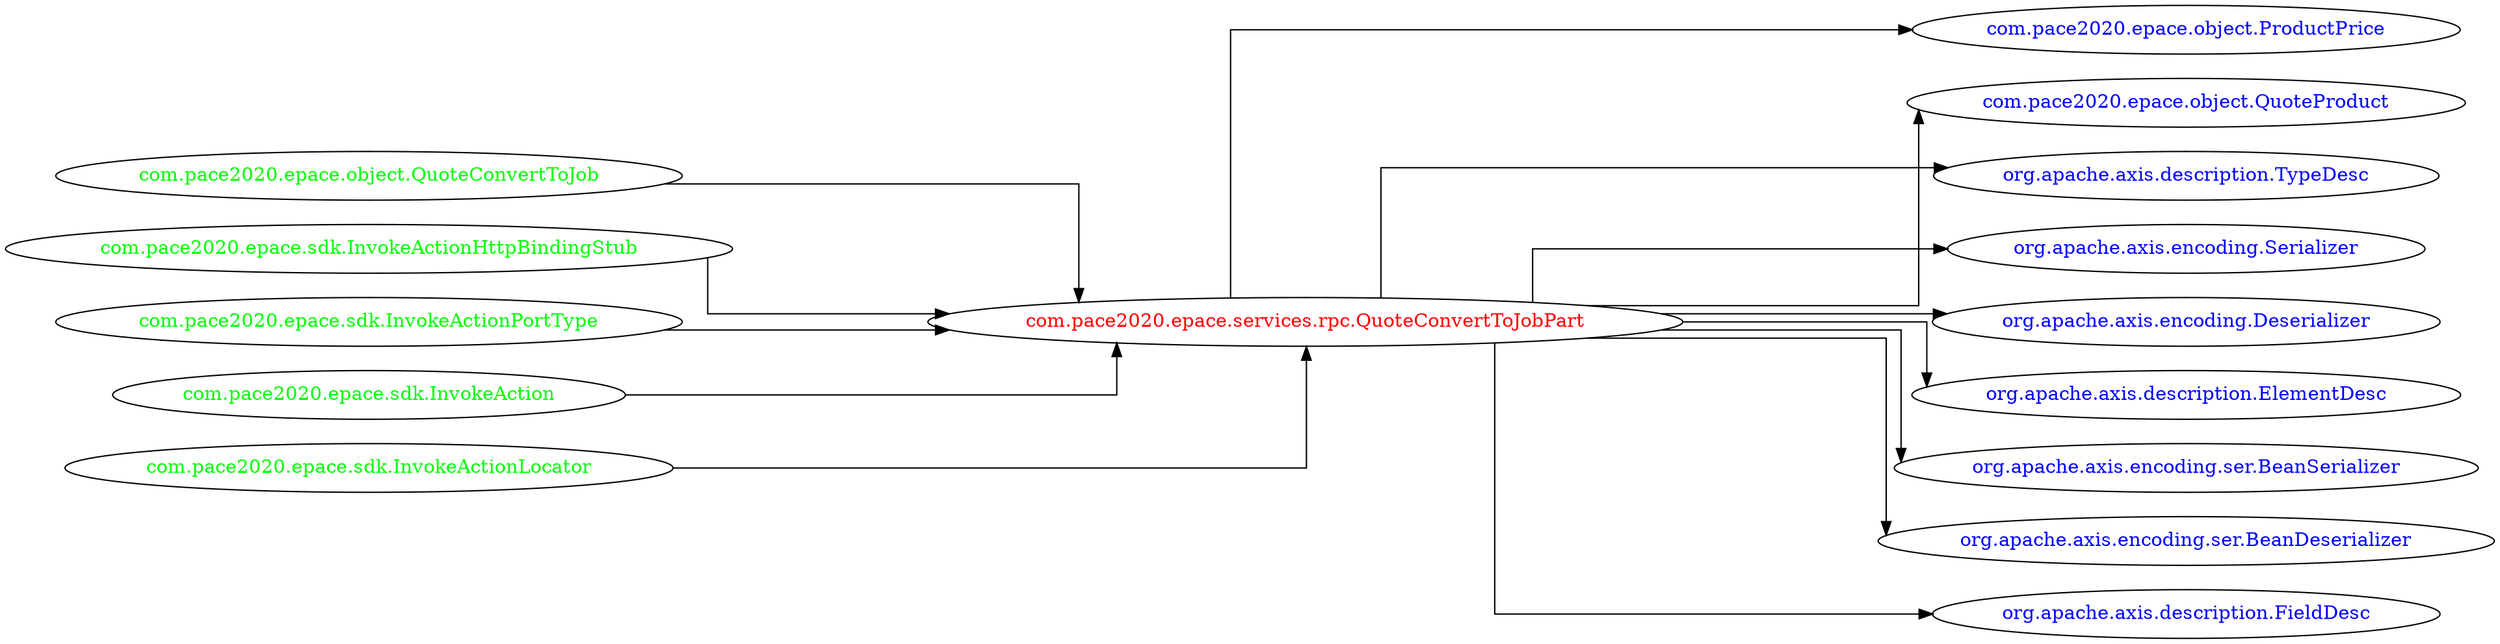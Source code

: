 digraph dependencyGraph {
 concentrate=true;
 ranksep="2.0";
 rankdir="LR"; 
 splines="ortho";
"com.pace2020.epace.services.rpc.QuoteConvertToJobPart" [fontcolor="red"];
"com.pace2020.epace.object.ProductPrice" [ fontcolor="blue" ];
"com.pace2020.epace.services.rpc.QuoteConvertToJobPart"->"com.pace2020.epace.object.ProductPrice";
"com.pace2020.epace.object.QuoteProduct" [ fontcolor="blue" ];
"com.pace2020.epace.services.rpc.QuoteConvertToJobPart"->"com.pace2020.epace.object.QuoteProduct";
"org.apache.axis.description.TypeDesc" [ fontcolor="blue" ];
"com.pace2020.epace.services.rpc.QuoteConvertToJobPart"->"org.apache.axis.description.TypeDesc";
"org.apache.axis.encoding.Serializer" [ fontcolor="blue" ];
"com.pace2020.epace.services.rpc.QuoteConvertToJobPart"->"org.apache.axis.encoding.Serializer";
"org.apache.axis.encoding.Deserializer" [ fontcolor="blue" ];
"com.pace2020.epace.services.rpc.QuoteConvertToJobPart"->"org.apache.axis.encoding.Deserializer";
"org.apache.axis.description.ElementDesc" [ fontcolor="blue" ];
"com.pace2020.epace.services.rpc.QuoteConvertToJobPart"->"org.apache.axis.description.ElementDesc";
"org.apache.axis.encoding.ser.BeanSerializer" [ fontcolor="blue" ];
"com.pace2020.epace.services.rpc.QuoteConvertToJobPart"->"org.apache.axis.encoding.ser.BeanSerializer";
"org.apache.axis.encoding.ser.BeanDeserializer" [ fontcolor="blue" ];
"com.pace2020.epace.services.rpc.QuoteConvertToJobPart"->"org.apache.axis.encoding.ser.BeanDeserializer";
"org.apache.axis.description.FieldDesc" [ fontcolor="blue" ];
"com.pace2020.epace.services.rpc.QuoteConvertToJobPart"->"org.apache.axis.description.FieldDesc";
"com.pace2020.epace.object.QuoteConvertToJob" [ fontcolor="green" ];
"com.pace2020.epace.object.QuoteConvertToJob"->"com.pace2020.epace.services.rpc.QuoteConvertToJobPart";
"com.pace2020.epace.sdk.InvokeActionHttpBindingStub" [ fontcolor="green" ];
"com.pace2020.epace.sdk.InvokeActionHttpBindingStub"->"com.pace2020.epace.services.rpc.QuoteConvertToJobPart";
"com.pace2020.epace.sdk.InvokeActionPortType" [ fontcolor="green" ];
"com.pace2020.epace.sdk.InvokeActionPortType"->"com.pace2020.epace.services.rpc.QuoteConvertToJobPart";
"com.pace2020.epace.sdk.InvokeAction" [ fontcolor="green" ];
"com.pace2020.epace.sdk.InvokeAction"->"com.pace2020.epace.services.rpc.QuoteConvertToJobPart";
"com.pace2020.epace.sdk.InvokeActionLocator" [ fontcolor="green" ];
"com.pace2020.epace.sdk.InvokeActionLocator"->"com.pace2020.epace.services.rpc.QuoteConvertToJobPart";
}
